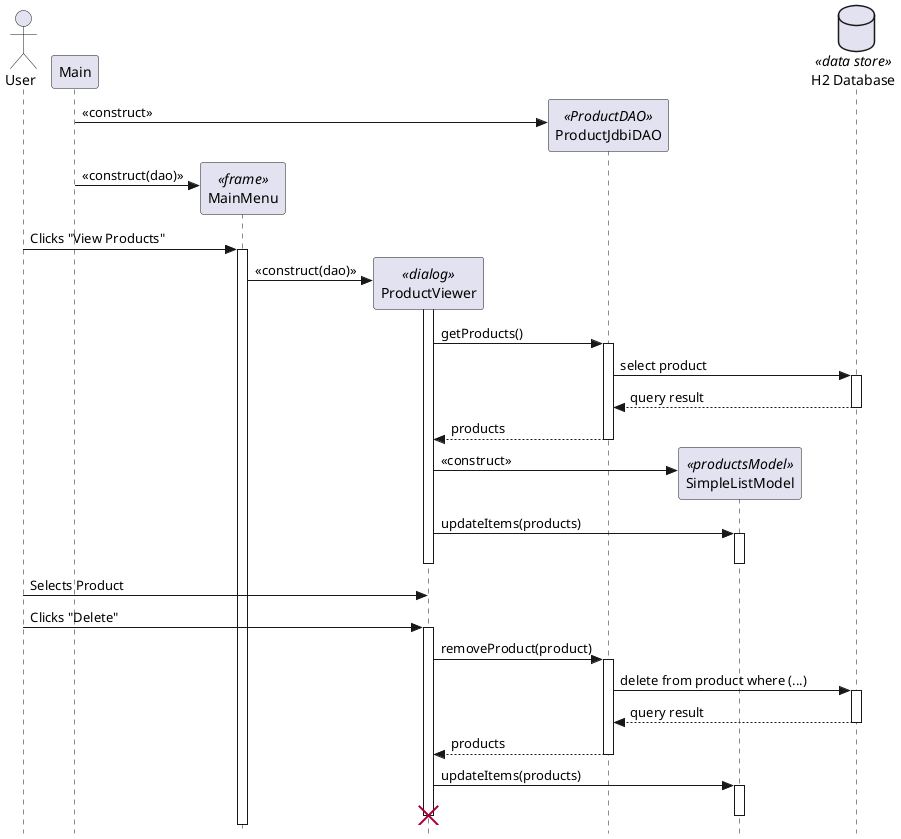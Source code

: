@startuml
skinparam style strictuml

actor "User" as user
participant "Main" as main
participant "MainMenu" as mm <<frame>>
participant "ProductViewer" as view <<dialog>>
participant "ProductJdbiDAO" as jdbi <<ProductDAO>>
participant "SimpleListModel" as list <<productsModel>>
database "H2 Database" as db <<data store>>

create jdbi
main -> jdbi : <<construct>>
create mm
main -> mm : <<construct(dao)>>

user -> mm++ : Clicks "View Products"

create view
mm -> view++ : <<construct(dao)>>

view -> jdbi++ : getProducts()

jdbi -> db++ : select product

return query result
return products

create list
view -> list : <<construct>>
view -> list++ : updateItems(products)
list--
view--

user -> view : Selects Product

user -> view++ : Clicks "Delete"

view -> jdbi++ : removeProduct(product)

jdbi -> db++ : delete from product where (...)

return query result
return products

view -> list++ : updateItems(products)
list--
view--

destroy view

@enduml